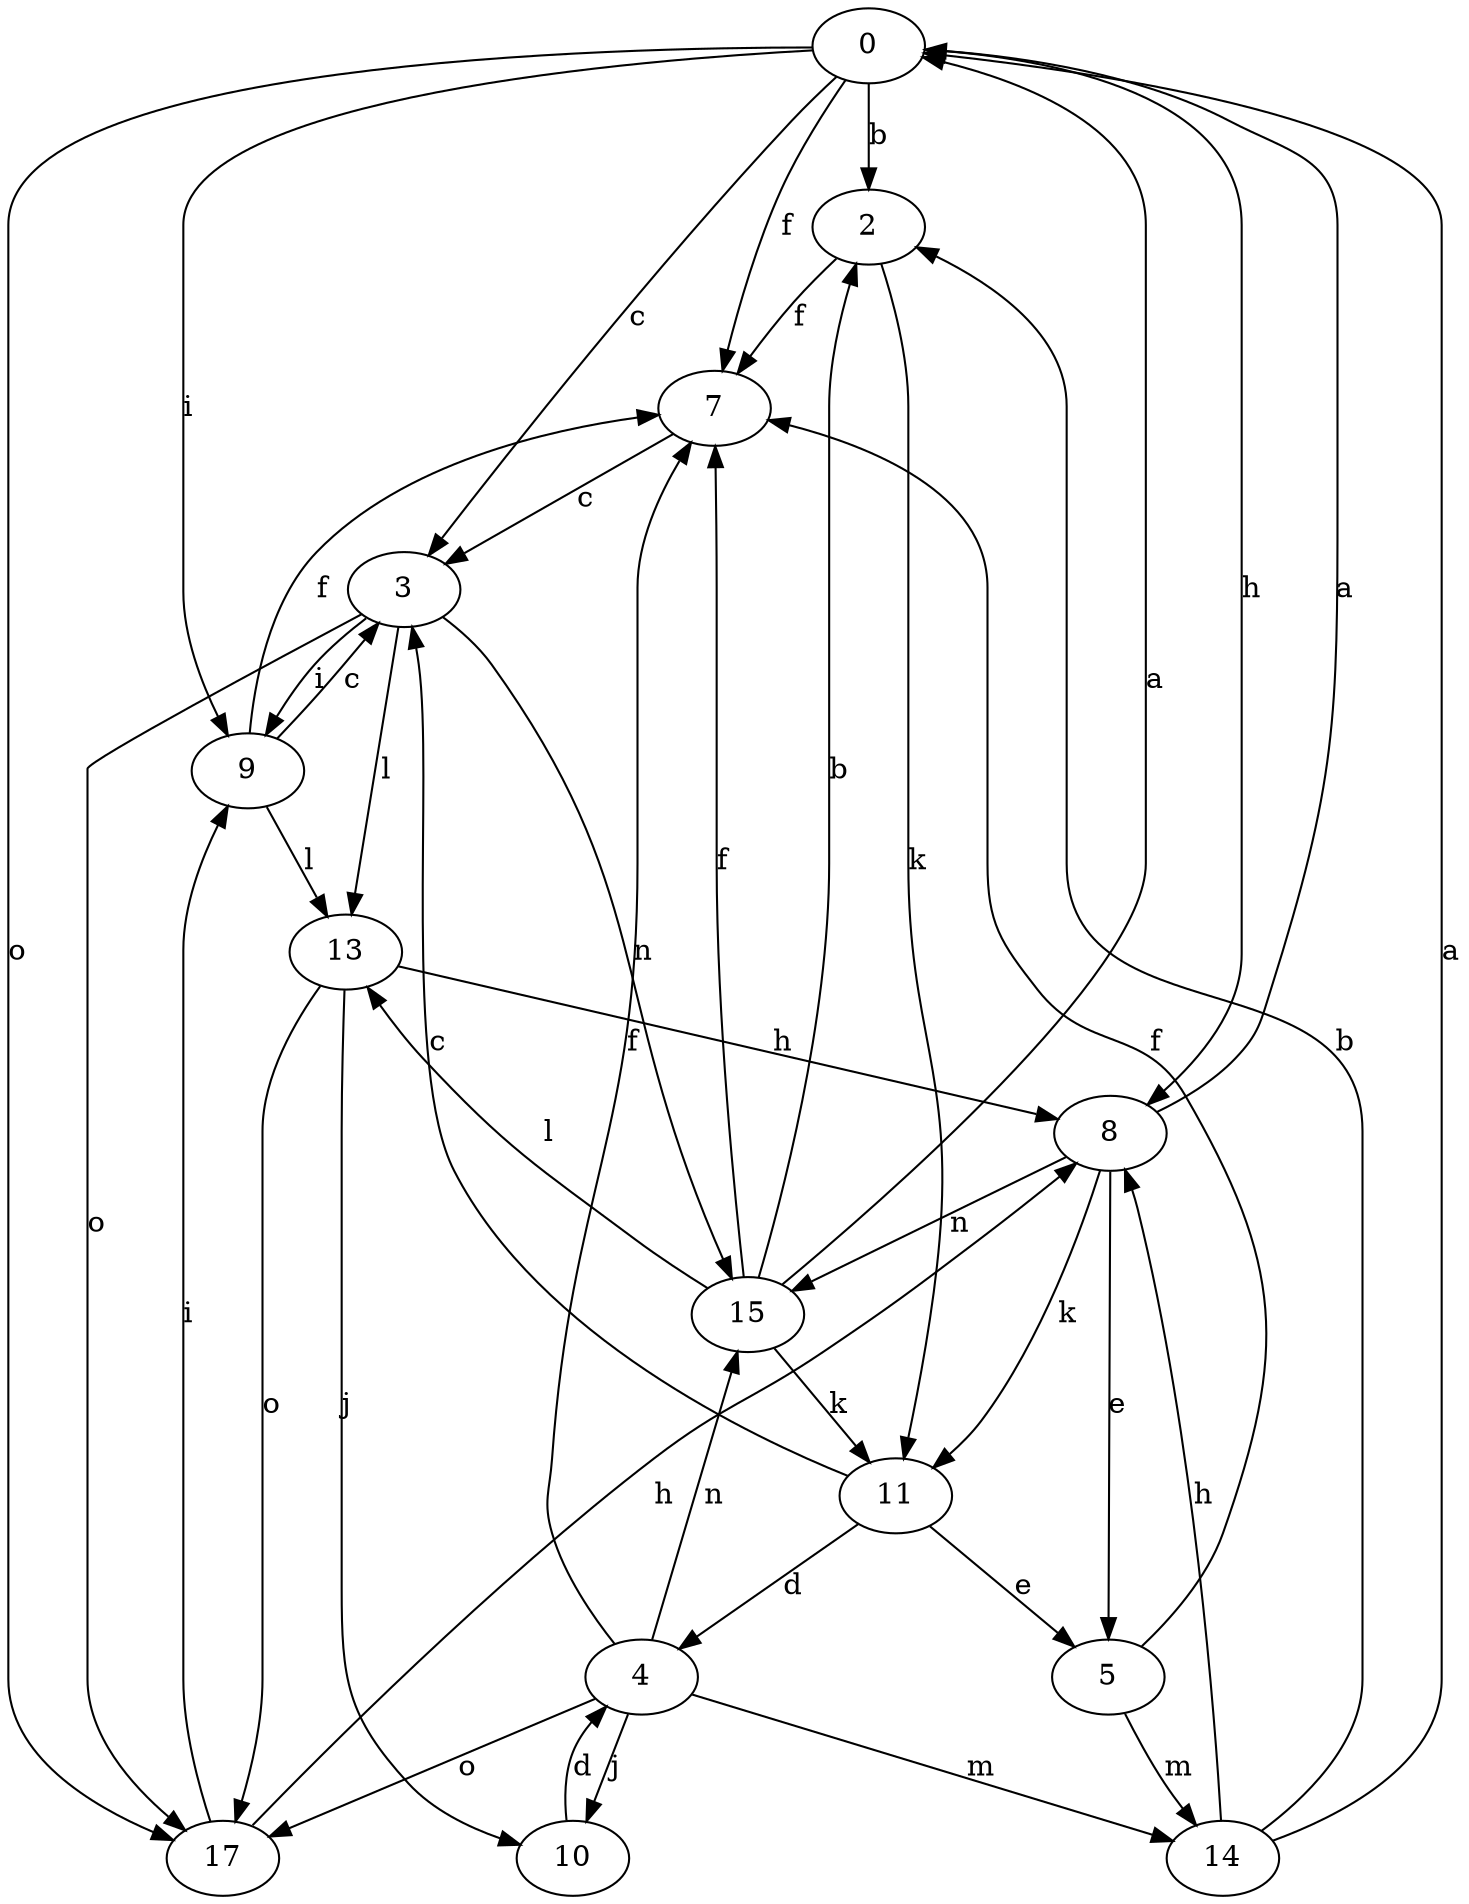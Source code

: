 strict digraph  {
0;
2;
3;
4;
5;
7;
8;
9;
10;
11;
13;
14;
15;
17;
0 -> 2  [label=b];
0 -> 3  [label=c];
0 -> 7  [label=f];
0 -> 8  [label=h];
0 -> 9  [label=i];
0 -> 17  [label=o];
2 -> 7  [label=f];
2 -> 11  [label=k];
3 -> 9  [label=i];
3 -> 13  [label=l];
3 -> 15  [label=n];
3 -> 17  [label=o];
4 -> 7  [label=f];
4 -> 10  [label=j];
4 -> 14  [label=m];
4 -> 15  [label=n];
4 -> 17  [label=o];
5 -> 7  [label=f];
5 -> 14  [label=m];
7 -> 3  [label=c];
8 -> 0  [label=a];
8 -> 5  [label=e];
8 -> 11  [label=k];
8 -> 15  [label=n];
9 -> 3  [label=c];
9 -> 7  [label=f];
9 -> 13  [label=l];
10 -> 4  [label=d];
11 -> 3  [label=c];
11 -> 4  [label=d];
11 -> 5  [label=e];
13 -> 8  [label=h];
13 -> 10  [label=j];
13 -> 17  [label=o];
14 -> 0  [label=a];
14 -> 2  [label=b];
14 -> 8  [label=h];
15 -> 0  [label=a];
15 -> 2  [label=b];
15 -> 7  [label=f];
15 -> 11  [label=k];
15 -> 13  [label=l];
17 -> 8  [label=h];
17 -> 9  [label=i];
}

